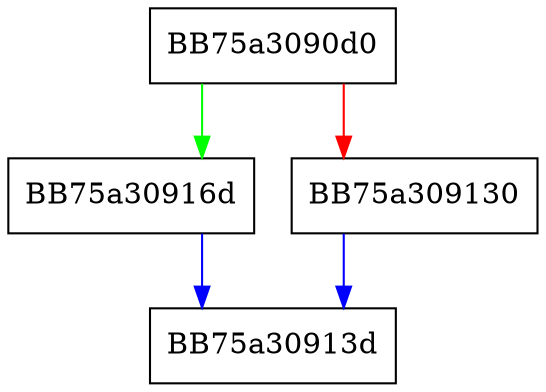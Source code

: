 digraph call_FPU_escfn_kr {
  node [shape="box"];
  graph [splines=ortho];
  BB75a3090d0 -> BB75a30916d [color="green"];
  BB75a3090d0 -> BB75a309130 [color="red"];
  BB75a309130 -> BB75a30913d [color="blue"];
  BB75a30916d -> BB75a30913d [color="blue"];
}